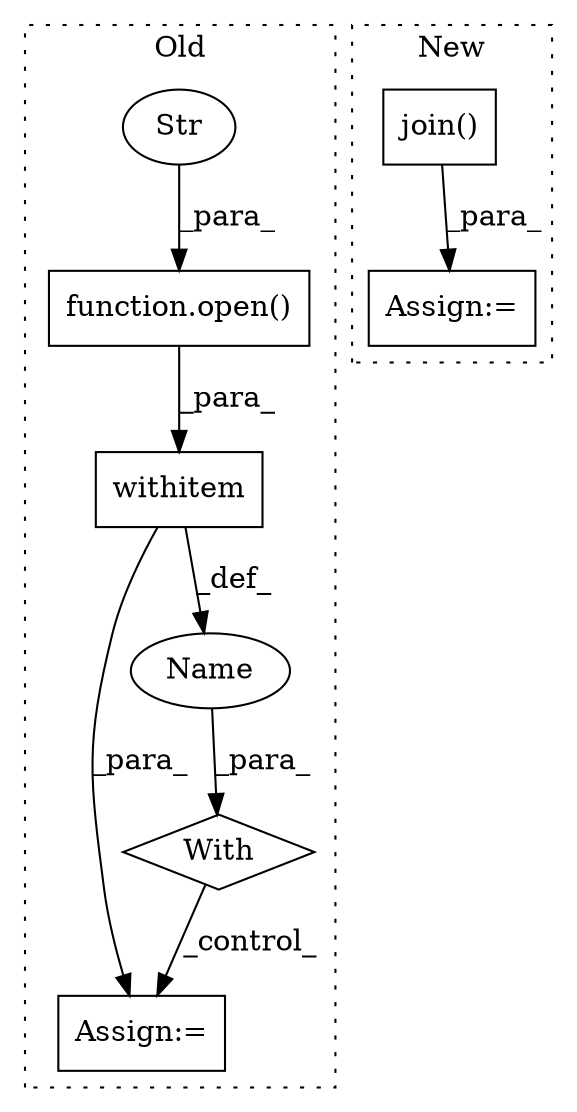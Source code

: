 digraph G {
subgraph cluster0 {
1 [label="function.open()" a="75" s="299,313" l="5,1" shape="box"];
3 [label="Str" a="66" s="310" l="3" shape="ellipse"];
4 [label="With" a="39" s="294,303" l="5,33" shape="diamond"];
5 [label="withitem" a="49" s="299" l="4" shape="box"];
7 [label="Assign:=" a="68" s="350" l="3" shape="box"];
8 [label="Name" a="87" s="318" l="4" shape="ellipse"];
label = "Old";
style="dotted";
}
subgraph cluster1 {
2 [label="join()" a="75" s="614,675" l="13,1" shape="box"];
6 [label="Assign:=" a="68" s="693" l="3" shape="box"];
label = "New";
style="dotted";
}
1 -> 5 [label="_para_"];
2 -> 6 [label="_para_"];
3 -> 1 [label="_para_"];
4 -> 7 [label="_control_"];
5 -> 7 [label="_para_"];
5 -> 8 [label="_def_"];
8 -> 4 [label="_para_"];
}